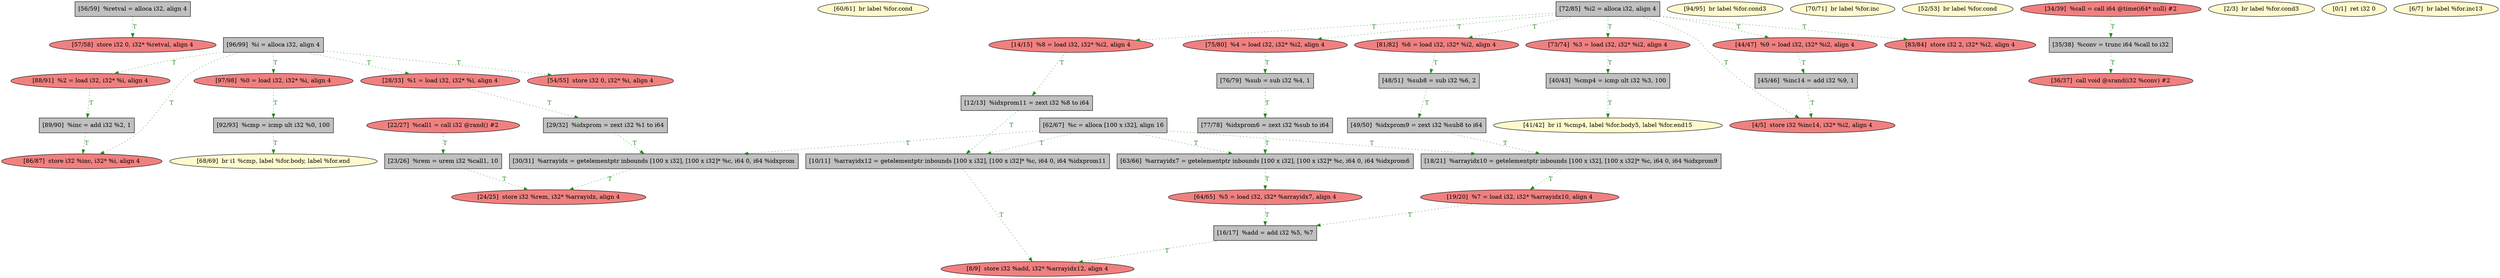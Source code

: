 
digraph G {


node148 [fillcolor=grey,label="[56/59]  %retval = alloca i32, align 4",shape=rectangle,style=filled ]
node147 [fillcolor=lemonchiffon,label="[60/61]  br label %for.cond",shape=ellipse,style=filled ]
node146 [fillcolor=grey,label="[62/67]  %c = alloca [100 x i32], align 16",shape=rectangle,style=filled ]
node145 [fillcolor=lightcoral,label="[88/91]  %2 = load i32, i32* %i, align 4",shape=ellipse,style=filled ]
node144 [fillcolor=grey,label="[92/93]  %cmp = icmp ult i32 %0, 100",shape=rectangle,style=filled ]
node143 [fillcolor=lemonchiffon,label="[94/95]  br label %for.cond3",shape=ellipse,style=filled ]
node142 [fillcolor=grey,label="[77/78]  %idxprom6 = zext i32 %sub to i64",shape=rectangle,style=filled ]
node141 [fillcolor=lightcoral,label="[73/74]  %3 = load i32, i32* %i2, align 4",shape=ellipse,style=filled ]
node140 [fillcolor=grey,label="[96/99]  %i = alloca i32, align 4",shape=rectangle,style=filled ]
node139 [fillcolor=lightcoral,label="[75/80]  %4 = load i32, i32* %i2, align 4",shape=ellipse,style=filled ]
node137 [fillcolor=grey,label="[72/85]  %i2 = alloca i32, align 4",shape=rectangle,style=filled ]
node136 [fillcolor=lemonchiffon,label="[70/71]  br label %for.inc",shape=ellipse,style=filled ]
node115 [fillcolor=lightcoral,label="[81/82]  %6 = load i32, i32* %i2, align 4",shape=ellipse,style=filled ]
node114 [fillcolor=grey,label="[89/90]  %inc = add i32 %2, 1",shape=rectangle,style=filled ]
node109 [fillcolor=lightcoral,label="[44/47]  %9 = load i32, i32* %i2, align 4",shape=ellipse,style=filled ]
node113 [fillcolor=lemonchiffon,label="[52/53]  br label %for.cond",shape=ellipse,style=filled ]
node106 [fillcolor=lightcoral,label="[28/33]  %1 = load i32, i32* %i, align 4",shape=ellipse,style=filled ]
node112 [fillcolor=lemonchiffon,label="[41/42]  br i1 %cmp4, label %for.body5, label %for.end15",shape=ellipse,style=filled ]
node103 [fillcolor=lightcoral,label="[36/37]  call void @srand(i32 %conv) #2",shape=ellipse,style=filled ]
node121 [fillcolor=lemonchiffon,label="[2/3]  br label %for.cond3",shape=ellipse,style=filled ]
node111 [fillcolor=grey,label="[49/50]  %idxprom9 = zext i32 %sub8 to i64",shape=rectangle,style=filled ]
node107 [fillcolor=lightcoral,label="[34/39]  %call = call i64 @time(i64* null) #2",shape=ellipse,style=filled ]
node110 [fillcolor=grey,label="[48/51]  %sub8 = sub i32 %6, 2",shape=rectangle,style=filled ]
node135 [fillcolor=lemonchiffon,label="[68/69]  br i1 %cmp, label %for.body, label %for.end",shape=ellipse,style=filled ]
node101 [fillcolor=grey,label="[23/26]  %rem = urem i32 %call1, 10",shape=rectangle,style=filled ]
node100 [fillcolor=grey,label="[30/31]  %arrayidx = getelementptr inbounds [100 x i32], [100 x i32]* %c, i64 0, i64 %idxprom",shape=rectangle,style=filled ]
node117 [fillcolor=grey,label="[76/79]  %sub = sub i32 %4, 1",shape=rectangle,style=filled ]
node120 [fillcolor=grey,label="[12/13]  %idxprom11 = zext i32 %8 to i64",shape=rectangle,style=filled ]
node108 [fillcolor=grey,label="[40/43]  %cmp4 = icmp ult i32 %3, 100",shape=rectangle,style=filled ]
node102 [fillcolor=grey,label="[29/32]  %idxprom = zext i32 %1 to i64",shape=rectangle,style=filled ]
node126 [fillcolor=lightcoral,label="[4/5]  store i32 %inc14, i32* %i2, align 4",shape=ellipse,style=filled ]
node105 [fillcolor=grey,label="[35/38]  %conv = trunc i64 %call to i32",shape=rectangle,style=filled ]
node149 [fillcolor=lightcoral,label="[54/55]  store i32 0, i32* %i, align 4",shape=ellipse,style=filled ]
node131 [fillcolor=lightcoral,label="[86/87]  store i32 %inc, i32* %i, align 4",shape=ellipse,style=filled ]
node116 [fillcolor=lightcoral,label="[22/27]  %call1 = call i32 @rand() #2",shape=ellipse,style=filled ]
node133 [fillcolor=lightcoral,label="[83/84]  store i32 2, i32* %i2, align 4",shape=ellipse,style=filled ]
node118 [fillcolor=lightcoral,label="[57/58]  store i32 0, i32* %retval, align 4",shape=ellipse,style=filled ]
node119 [fillcolor=lightcoral,label="[14/15]  %8 = load i32, i32* %i2, align 4",shape=ellipse,style=filled ]
node138 [fillcolor=lightcoral,label="[97/98]  %0 = load i32, i32* %i, align 4",shape=ellipse,style=filled ]
node123 [fillcolor=grey,label="[10/11]  %arrayidx12 = getelementptr inbounds [100 x i32], [100 x i32]* %c, i64 0, i64 %idxprom11",shape=rectangle,style=filled ]
node124 [fillcolor=lightcoral,label="[64/65]  %5 = load i32, i32* %arrayidx7, align 4",shape=ellipse,style=filled ]
node125 [fillcolor=grey,label="[16/17]  %add = add i32 %5, %7",shape=rectangle,style=filled ]
node129 [fillcolor=lemonchiffon,label="[0/1]  ret i32 0",shape=ellipse,style=filled ]
node130 [fillcolor=lightcoral,label="[24/25]  store i32 %rem, i32* %arrayidx, align 4",shape=ellipse,style=filled ]
node127 [fillcolor=lemonchiffon,label="[6/7]  br label %for.inc13",shape=ellipse,style=filled ]
node128 [fillcolor=grey,label="[63/66]  %arrayidx7 = getelementptr inbounds [100 x i32], [100 x i32]* %c, i64 0, i64 %idxprom6",shape=rectangle,style=filled ]
node104 [fillcolor=grey,label="[45/46]  %inc14 = add i32 %9, 1",shape=rectangle,style=filled ]
node132 [fillcolor=lightcoral,label="[8/9]  store i32 %add, i32* %arrayidx12, align 4",shape=ellipse,style=filled ]
node122 [fillcolor=grey,label="[18/21]  %arrayidx10 = getelementptr inbounds [100 x i32], [100 x i32]* %c, i64 0, i64 %idxprom9",shape=rectangle,style=filled ]
node134 [fillcolor=lightcoral,label="[19/20]  %7 = load i32, i32* %arrayidx10, align 4",shape=ellipse,style=filled ]

node146->node128 [style=dotted,color=forestgreen,label="T",fontcolor=forestgreen ]
node122->node134 [style=dotted,color=forestgreen,label="T",fontcolor=forestgreen ]
node146->node100 [style=dotted,color=forestgreen,label="T",fontcolor=forestgreen ]
node105->node103 [style=dotted,color=forestgreen,label="T",fontcolor=forestgreen ]
node145->node114 [style=dotted,color=forestgreen,label="T",fontcolor=forestgreen ]
node142->node128 [style=dotted,color=forestgreen,label="T",fontcolor=forestgreen ]
node134->node125 [style=dotted,color=forestgreen,label="T",fontcolor=forestgreen ]
node137->node109 [style=dotted,color=forestgreen,label="T",fontcolor=forestgreen ]
node137->node133 [style=dotted,color=forestgreen,label="T",fontcolor=forestgreen ]
node140->node131 [style=dotted,color=forestgreen,label="T",fontcolor=forestgreen ]
node137->node119 [style=dotted,color=forestgreen,label="T",fontcolor=forestgreen ]
node115->node110 [style=dotted,color=forestgreen,label="T",fontcolor=forestgreen ]
node144->node135 [style=dotted,color=forestgreen,label="T",fontcolor=forestgreen ]
node125->node132 [style=dotted,color=forestgreen,label="T",fontcolor=forestgreen ]
node137->node115 [style=dotted,color=forestgreen,label="T",fontcolor=forestgreen ]
node109->node104 [style=dotted,color=forestgreen,label="T",fontcolor=forestgreen ]
node146->node122 [style=dotted,color=forestgreen,label="T",fontcolor=forestgreen ]
node140->node149 [style=dotted,color=forestgreen,label="T",fontcolor=forestgreen ]
node124->node125 [style=dotted,color=forestgreen,label="T",fontcolor=forestgreen ]
node111->node122 [style=dotted,color=forestgreen,label="T",fontcolor=forestgreen ]
node146->node123 [style=dotted,color=forestgreen,label="T",fontcolor=forestgreen ]
node100->node130 [style=dotted,color=forestgreen,label="T",fontcolor=forestgreen ]
node110->node111 [style=dotted,color=forestgreen,label="T",fontcolor=forestgreen ]
node117->node142 [style=dotted,color=forestgreen,label="T",fontcolor=forestgreen ]
node104->node126 [style=dotted,color=forestgreen,label="T",fontcolor=forestgreen ]
node108->node112 [style=dotted,color=forestgreen,label="T",fontcolor=forestgreen ]
node102->node100 [style=dotted,color=forestgreen,label="T",fontcolor=forestgreen ]
node107->node105 [style=dotted,color=forestgreen,label="T",fontcolor=forestgreen ]
node137->node126 [style=dotted,color=forestgreen,label="T",fontcolor=forestgreen ]
node137->node139 [style=dotted,color=forestgreen,label="T",fontcolor=forestgreen ]
node106->node102 [style=dotted,color=forestgreen,label="T",fontcolor=forestgreen ]
node120->node123 [style=dotted,color=forestgreen,label="T",fontcolor=forestgreen ]
node101->node130 [style=dotted,color=forestgreen,label="T",fontcolor=forestgreen ]
node137->node141 [style=dotted,color=forestgreen,label="T",fontcolor=forestgreen ]
node116->node101 [style=dotted,color=forestgreen,label="T",fontcolor=forestgreen ]
node128->node124 [style=dotted,color=forestgreen,label="T",fontcolor=forestgreen ]
node123->node132 [style=dotted,color=forestgreen,label="T",fontcolor=forestgreen ]
node140->node106 [style=dotted,color=forestgreen,label="T",fontcolor=forestgreen ]
node138->node144 [style=dotted,color=forestgreen,label="T",fontcolor=forestgreen ]
node119->node120 [style=dotted,color=forestgreen,label="T",fontcolor=forestgreen ]
node141->node108 [style=dotted,color=forestgreen,label="T",fontcolor=forestgreen ]
node114->node131 [style=dotted,color=forestgreen,label="T",fontcolor=forestgreen ]
node148->node118 [style=dotted,color=forestgreen,label="T",fontcolor=forestgreen ]
node140->node138 [style=dotted,color=forestgreen,label="T",fontcolor=forestgreen ]
node140->node145 [style=dotted,color=forestgreen,label="T",fontcolor=forestgreen ]
node139->node117 [style=dotted,color=forestgreen,label="T",fontcolor=forestgreen ]


}
